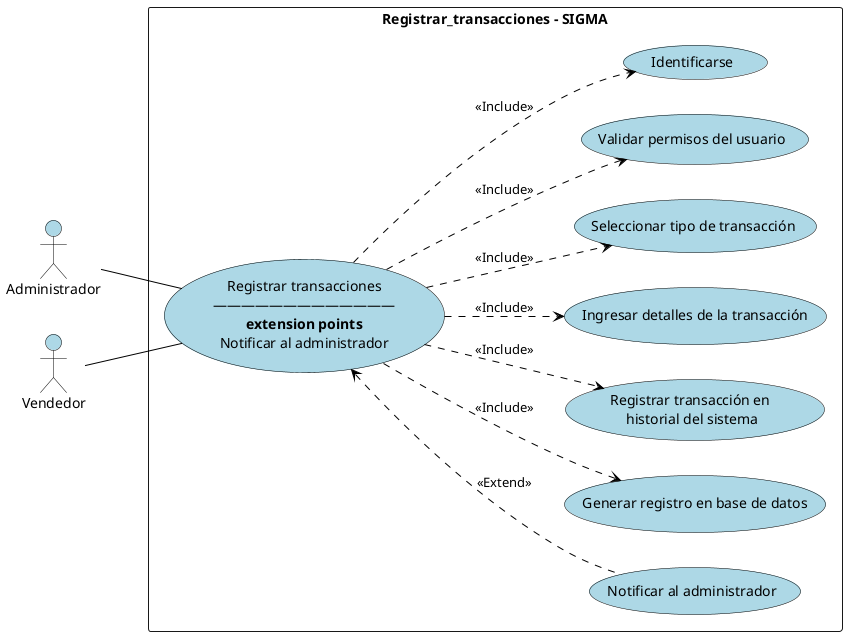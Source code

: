 @startuml RegistrarTransacciones
left to right direction
skinparam backgroundColor White
skinparam usecase {
    BackgroundColor #ADD8E6
    BorderColor Black
    ArrowColor Black
}

actor Administrador
actor Vendedor

skinparam actor {
    BackgroundColor #ADD8E6
    BorderColor Black
    FontColor Black
}

rectangle "Registrar_transacciones - SIGMA" {
    usecase "Registrar transacciones\n―――――――――――――\n<b>extension points</b>\nNotificar al administrador" as CU
    usecase "Notificar al administrador" as NA
    usecase "Generar registro en base de datos" as GR
    usecase "Registrar transacción en \nhistorial del sistema" as RT
    usecase "Ingresar detalles de la transacción" as IT
    usecase "Seleccionar tipo de transacción" as ST
    usecase "Validar permisos del usuario" as VP
    usecase "Identificarse" as ID
}

Administrador -- CU
Vendedor -- CU

CU ..> (ID) : <<Include>>
CU ..> (VP) : <<Include>>
CU ..> (ST) : <<Include>>
CU ..> (IT) : <<Include>>
CU ..> (RT) : <<Include>>
CU ..> (GR) : <<Include>>
CU <.. (NA) : <<Extend>>

@enduml
